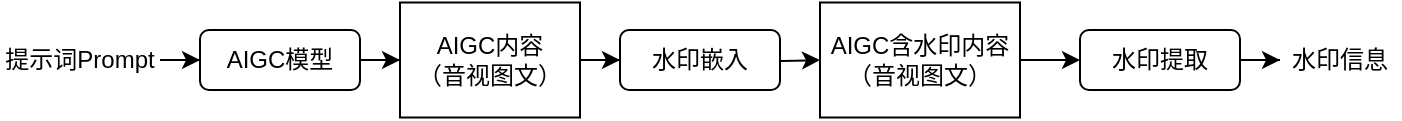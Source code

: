<mxfile version="24.6.4" type="github">
  <diagram name="Page-1" id="MR1rvrNZ7wT5ZMYKsehP">
    <mxGraphModel dx="2074" dy="1146" grid="1" gridSize="10" guides="1" tooltips="1" connect="1" arrows="1" fold="1" page="1" pageScale="1" pageWidth="850" pageHeight="1100" math="0" shadow="0">
      <root>
        <mxCell id="0" />
        <mxCell id="1" parent="0" />
        <mxCell id="YL_OZ0KnMHWB97DW-D49-3" value="" style="edgeStyle=orthogonalEdgeStyle;rounded=0;orthogonalLoop=1;jettySize=auto;html=1;" edge="1" parent="1" source="YL_OZ0KnMHWB97DW-D49-1" target="YL_OZ0KnMHWB97DW-D49-2">
          <mxGeometry relative="1" as="geometry" />
        </mxCell>
        <mxCell id="YL_OZ0KnMHWB97DW-D49-1" value="AIGC模型" style="rounded=1;whiteSpace=wrap;html=1;" vertex="1" parent="1">
          <mxGeometry x="140" y="550" width="80" height="30" as="geometry" />
        </mxCell>
        <mxCell id="YL_OZ0KnMHWB97DW-D49-7" value="" style="edgeStyle=orthogonalEdgeStyle;rounded=0;orthogonalLoop=1;jettySize=auto;html=1;" edge="1" parent="1" source="YL_OZ0KnMHWB97DW-D49-2" target="YL_OZ0KnMHWB97DW-D49-6">
          <mxGeometry relative="1" as="geometry" />
        </mxCell>
        <mxCell id="YL_OZ0KnMHWB97DW-D49-2" value="AIGC内容&lt;br&gt;（音视图文）" style="rounded=0;whiteSpace=wrap;html=1;" vertex="1" parent="1">
          <mxGeometry x="240" y="536.25" width="90" height="57.5" as="geometry" />
        </mxCell>
        <mxCell id="YL_OZ0KnMHWB97DW-D49-5" value="" style="edgeStyle=orthogonalEdgeStyle;rounded=0;orthogonalLoop=1;jettySize=auto;html=1;" edge="1" parent="1" source="YL_OZ0KnMHWB97DW-D49-4" target="YL_OZ0KnMHWB97DW-D49-1">
          <mxGeometry relative="1" as="geometry" />
        </mxCell>
        <mxCell id="YL_OZ0KnMHWB97DW-D49-4" value="提示词Prompt" style="rounded=0;whiteSpace=wrap;html=1;strokeColor=none;" vertex="1" parent="1">
          <mxGeometry x="40" y="542.5" width="80" height="45" as="geometry" />
        </mxCell>
        <mxCell id="YL_OZ0KnMHWB97DW-D49-9" value="" style="edgeStyle=orthogonalEdgeStyle;rounded=0;orthogonalLoop=1;jettySize=auto;html=1;" edge="1" parent="1" target="YL_OZ0KnMHWB97DW-D49-8">
          <mxGeometry relative="1" as="geometry">
            <mxPoint x="410" y="565" as="sourcePoint" />
          </mxGeometry>
        </mxCell>
        <mxCell id="YL_OZ0KnMHWB97DW-D49-6" value="水印嵌入" style="rounded=1;whiteSpace=wrap;html=1;" vertex="1" parent="1">
          <mxGeometry x="350" y="550" width="80" height="30" as="geometry" />
        </mxCell>
        <mxCell id="YL_OZ0KnMHWB97DW-D49-11" value="" style="edgeStyle=orthogonalEdgeStyle;rounded=0;orthogonalLoop=1;jettySize=auto;html=1;" edge="1" parent="1" source="YL_OZ0KnMHWB97DW-D49-8" target="YL_OZ0KnMHWB97DW-D49-10">
          <mxGeometry relative="1" as="geometry" />
        </mxCell>
        <mxCell id="YL_OZ0KnMHWB97DW-D49-8" value="AIGC含水印内容&lt;br&gt;（音视图文）" style="rounded=0;whiteSpace=wrap;html=1;" vertex="1" parent="1">
          <mxGeometry x="450" y="536.25" width="100" height="57.5" as="geometry" />
        </mxCell>
        <mxCell id="YL_OZ0KnMHWB97DW-D49-13" value="" style="edgeStyle=orthogonalEdgeStyle;rounded=0;orthogonalLoop=1;jettySize=auto;html=1;" edge="1" parent="1" source="YL_OZ0KnMHWB97DW-D49-10" target="YL_OZ0KnMHWB97DW-D49-12">
          <mxGeometry relative="1" as="geometry" />
        </mxCell>
        <mxCell id="YL_OZ0KnMHWB97DW-D49-10" value="水印提取" style="rounded=1;whiteSpace=wrap;html=1;" vertex="1" parent="1">
          <mxGeometry x="580" y="550" width="80" height="30" as="geometry" />
        </mxCell>
        <mxCell id="YL_OZ0KnMHWB97DW-D49-12" value="水印信息" style="rounded=0;whiteSpace=wrap;html=1;strokeColor=none;" vertex="1" parent="1">
          <mxGeometry x="680" y="542.5" width="60" height="45" as="geometry" />
        </mxCell>
      </root>
    </mxGraphModel>
  </diagram>
</mxfile>
